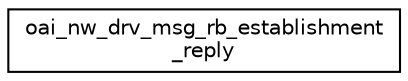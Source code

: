 digraph "Graphical Class Hierarchy"
{
 // LATEX_PDF_SIZE
  edge [fontname="Helvetica",fontsize="10",labelfontname="Helvetica",labelfontsize="10"];
  node [fontname="Helvetica",fontsize="10",shape=record];
  rankdir="LR";
  Node0 [label="oai_nw_drv_msg_rb_establishment\l_reply",height=0.2,width=0.4,color="black", fillcolor="white", style="filled",URL="$structoai__nw__drv__msg__rb__establishment__reply.html",tooltip=" "];
}
